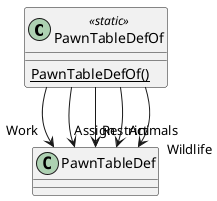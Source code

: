 @startuml
class PawnTableDefOf <<static>> {
    {static} PawnTableDefOf()
}
PawnTableDefOf --> "Work" PawnTableDef
PawnTableDefOf --> "Assign" PawnTableDef
PawnTableDefOf --> "Restrict" PawnTableDef
PawnTableDefOf --> "Animals" PawnTableDef
PawnTableDefOf --> "Wildlife" PawnTableDef
@enduml
